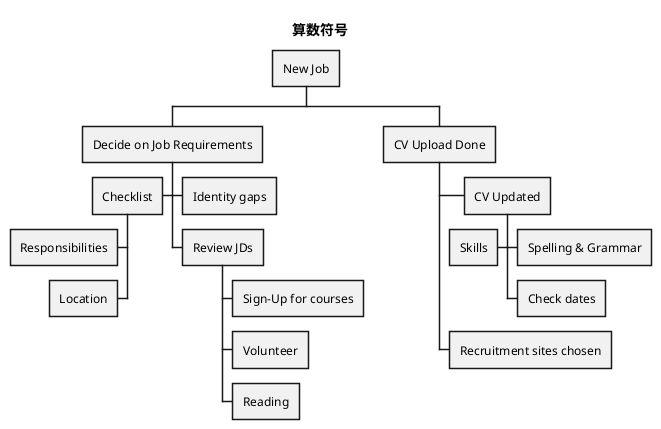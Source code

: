 @startwbs
title 算数符号
+ New Job
++ Decide on Job Requirements
+++ Identity gaps
+++ Review JDs
++++ Sign-Up for courses
++++ Volunteer
++++ Reading
++- Checklist
+++- Responsibilities
+++- Location
++ CV Upload Done
+++ CV Updated
++++ Spelling & Grammar
++++ Check dates
---- Skills
+++ Recruitment sites chosen
@endwbs
